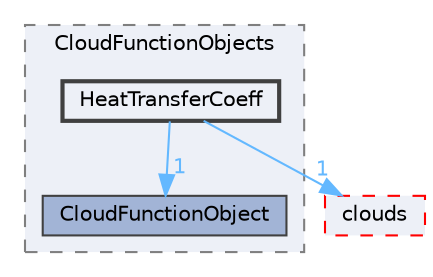 digraph "src/lagrangian/intermediate/submodels/CloudFunctionObjects/HeatTransferCoeff"
{
 // LATEX_PDF_SIZE
  bgcolor="transparent";
  edge [fontname=Helvetica,fontsize=10,labelfontname=Helvetica,labelfontsize=10];
  node [fontname=Helvetica,fontsize=10,shape=box,height=0.2,width=0.4];
  compound=true
  subgraph clusterdir_b990bfea59f6b4138198115565512a85 {
    graph [ bgcolor="#edf0f7", pencolor="grey50", label="CloudFunctionObjects", fontname=Helvetica,fontsize=10 style="filled,dashed", URL="dir_b990bfea59f6b4138198115565512a85.html",tooltip=""]
  dir_f8a4f73d20ac121aed2c762b2d032d93 [label="CloudFunctionObject", fillcolor="#a2b4d6", color="grey25", style="filled", URL="dir_f8a4f73d20ac121aed2c762b2d032d93.html",tooltip=""];
  dir_b8321c190c1ab3e19a9ecd07bc0fbffa [label="HeatTransferCoeff", fillcolor="#edf0f7", color="grey25", style="filled,bold", URL="dir_b8321c190c1ab3e19a9ecd07bc0fbffa.html",tooltip=""];
  }
  dir_bdd630a78c14e3d279a2564e7964fc69 [label="clouds", fillcolor="#edf0f7", color="red", style="filled,dashed", URL="dir_bdd630a78c14e3d279a2564e7964fc69.html",tooltip=""];
  dir_b8321c190c1ab3e19a9ecd07bc0fbffa->dir_bdd630a78c14e3d279a2564e7964fc69 [headlabel="1", labeldistance=1.5 headhref="dir_001713_000508.html" href="dir_001713_000508.html" color="steelblue1" fontcolor="steelblue1"];
  dir_b8321c190c1ab3e19a9ecd07bc0fbffa->dir_f8a4f73d20ac121aed2c762b2d032d93 [headlabel="1", labeldistance=1.5 headhref="dir_001713_000503.html" href="dir_001713_000503.html" color="steelblue1" fontcolor="steelblue1"];
}

